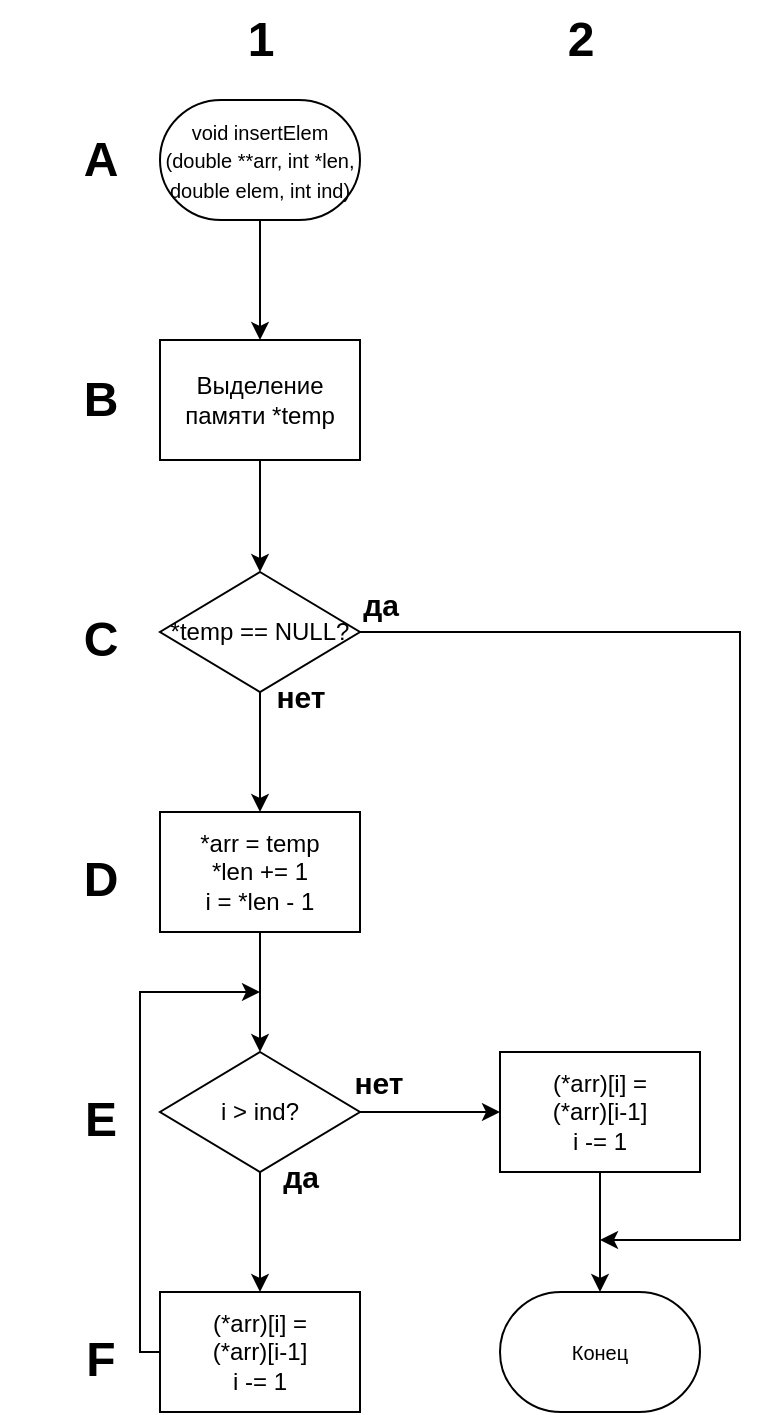 <mxfile version="22.1.4" type="device">
  <diagram name="Страница — 1" id="e6d-LzjELbtayF8ROmFh">
    <mxGraphModel dx="980" dy="599" grid="1" gridSize="10" guides="1" tooltips="1" connect="1" arrows="1" fold="1" page="1" pageScale="1" pageWidth="827" pageHeight="1169" math="0" shadow="0">
      <root>
        <mxCell id="0" />
        <mxCell id="1" parent="0" />
        <mxCell id="jPC34qyZusBdzCv74OJ4-116" value="" style="edgeStyle=orthogonalEdgeStyle;rounded=0;orthogonalLoop=1;jettySize=auto;html=1;" parent="1" source="jPC34qyZusBdzCv74OJ4-113" edge="1">
          <mxGeometry relative="1" as="geometry">
            <mxPoint x="220" y="170" as="targetPoint" />
          </mxGeometry>
        </mxCell>
        <mxCell id="jPC34qyZusBdzCv74OJ4-113" value="&lt;font style=&quot;font-size: 10px;&quot;&gt;void insertElem (double **arr, int *len, double elem, int ind)&lt;/font&gt;" style="strokeWidth=1;html=1;shape=mxgraph.flowchart.terminator;whiteSpace=wrap;" parent="1" vertex="1">
          <mxGeometry x="170" y="50" width="100" height="60" as="geometry" />
        </mxCell>
        <mxCell id="jPC34qyZusBdzCv74OJ4-144" value="1" style="text;strokeColor=none;fillColor=none;html=1;fontSize=24;fontStyle=1;verticalAlign=middle;align=center;" parent="1" vertex="1">
          <mxGeometry x="170" width="100" height="40" as="geometry" />
        </mxCell>
        <mxCell id="jPC34qyZusBdzCv74OJ4-145" value="2" style="text;strokeColor=none;fillColor=none;html=1;fontSize=24;fontStyle=1;verticalAlign=middle;align=center;" parent="1" vertex="1">
          <mxGeometry x="330" width="100" height="40" as="geometry" />
        </mxCell>
        <mxCell id="jPC34qyZusBdzCv74OJ4-147" value="D" style="text;strokeColor=none;fillColor=none;html=1;fontSize=24;fontStyle=1;verticalAlign=middle;align=center;" parent="1" vertex="1">
          <mxGeometry x="90" y="420" width="100" height="40" as="geometry" />
        </mxCell>
        <mxCell id="jPC34qyZusBdzCv74OJ4-148" value="C" style="text;strokeColor=none;fillColor=none;html=1;fontSize=24;fontStyle=1;verticalAlign=middle;align=center;" parent="1" vertex="1">
          <mxGeometry x="90" y="300" width="100" height="40" as="geometry" />
        </mxCell>
        <mxCell id="jPC34qyZusBdzCv74OJ4-149" value="B" style="text;strokeColor=none;fillColor=none;html=1;fontSize=24;fontStyle=1;verticalAlign=middle;align=center;" parent="1" vertex="1">
          <mxGeometry x="90" y="180" width="100" height="40" as="geometry" />
        </mxCell>
        <mxCell id="jPC34qyZusBdzCv74OJ4-150" value="A" style="text;strokeColor=none;fillColor=none;html=1;fontSize=24;fontStyle=1;verticalAlign=middle;align=center;" parent="1" vertex="1">
          <mxGeometry x="90" y="60" width="100" height="40" as="geometry" />
        </mxCell>
        <mxCell id="jPC34qyZusBdzCv74OJ4-151" value="E" style="text;strokeColor=none;fillColor=none;html=1;fontSize=24;fontStyle=1;verticalAlign=middle;align=center;" parent="1" vertex="1">
          <mxGeometry x="90" y="540" width="100" height="40" as="geometry" />
        </mxCell>
        <mxCell id="jPC34qyZusBdzCv74OJ4-152" value="F" style="text;strokeColor=none;fillColor=none;html=1;fontSize=24;fontStyle=1;verticalAlign=middle;align=center;" parent="1" vertex="1">
          <mxGeometry x="90" y="660" width="100" height="40" as="geometry" />
        </mxCell>
        <mxCell id="jPC34qyZusBdzCv74OJ4-164" value="" style="edgeStyle=orthogonalEdgeStyle;rounded=0;orthogonalLoop=1;jettySize=auto;html=1;" parent="1" source="jPC34qyZusBdzCv74OJ4-157" target="jPC34qyZusBdzCv74OJ4-163" edge="1">
          <mxGeometry relative="1" as="geometry" />
        </mxCell>
        <mxCell id="jPC34qyZusBdzCv74OJ4-157" value="*temp == NULL?" style="rhombus;whiteSpace=wrap;html=1;" parent="1" vertex="1">
          <mxGeometry x="170" y="286" width="100" height="60" as="geometry" />
        </mxCell>
        <mxCell id="jPC34qyZusBdzCv74OJ4-160" value="&lt;font style=&quot;font-size: 15px;&quot;&gt;да&lt;/font&gt;" style="text;strokeColor=none;fillColor=none;html=1;fontSize=24;fontStyle=1;verticalAlign=middle;align=center;" parent="1" vertex="1">
          <mxGeometry x="230" y="280" width="100" height="40" as="geometry" />
        </mxCell>
        <mxCell id="jPC34qyZusBdzCv74OJ4-167" value="" style="edgeStyle=orthogonalEdgeStyle;rounded=0;orthogonalLoop=1;jettySize=auto;html=1;" parent="1" source="jPC34qyZusBdzCv74OJ4-163" edge="1">
          <mxGeometry relative="1" as="geometry">
            <mxPoint x="220" y="526" as="targetPoint" />
          </mxGeometry>
        </mxCell>
        <mxCell id="jPC34qyZusBdzCv74OJ4-163" value="*arr = temp&lt;br&gt;*len += 1&lt;br&gt;i = *len - 1" style="rounded=0;whiteSpace=wrap;html=1;" parent="1" vertex="1">
          <mxGeometry x="170" y="406" width="100" height="60" as="geometry" />
        </mxCell>
        <mxCell id="jPC34qyZusBdzCv74OJ4-165" value="&lt;font style=&quot;font-size: 15px;&quot;&gt;нет&lt;/font&gt;" style="text;strokeColor=none;fillColor=none;html=1;fontSize=24;fontStyle=1;verticalAlign=middle;align=center;" parent="1" vertex="1">
          <mxGeometry x="190" y="326" width="100" height="40" as="geometry" />
        </mxCell>
        <mxCell id="jPC34qyZusBdzCv74OJ4-177" style="edgeStyle=orthogonalEdgeStyle;rounded=0;orthogonalLoop=1;jettySize=auto;html=1;entryX=0.5;entryY=0;entryDx=0;entryDy=0;" parent="1" edge="1">
          <mxGeometry relative="1" as="geometry">
            <mxPoint x="220" y="650" as="targetPoint" />
            <Array as="points">
              <mxPoint x="160" y="920" />
              <mxPoint x="160" y="821" />
              <mxPoint x="161" y="821" />
              <mxPoint x="161" y="620" />
              <mxPoint x="220" y="620" />
            </Array>
          </mxGeometry>
        </mxCell>
        <mxCell id="jPC34qyZusBdzCv74OJ4-194" style="edgeStyle=orthogonalEdgeStyle;rounded=0;orthogonalLoop=1;jettySize=auto;html=1;" parent="1" source="jPC34qyZusBdzCv74OJ4-180" target="jPC34qyZusBdzCv74OJ4-193" edge="1">
          <mxGeometry relative="1" as="geometry" />
        </mxCell>
        <mxCell id="jPC34qyZusBdzCv74OJ4-180" value="i &amp;gt; ind?" style="rhombus;whiteSpace=wrap;html=1;" parent="1" vertex="1">
          <mxGeometry x="170" y="526" width="100" height="60" as="geometry" />
        </mxCell>
        <mxCell id="jPC34qyZusBdzCv74OJ4-181" value="&lt;font style=&quot;font-size: 15px;&quot;&gt;нет&lt;/font&gt;" style="text;strokeColor=none;fillColor=none;html=1;fontSize=24;fontStyle=1;verticalAlign=middle;align=center;" parent="1" vertex="1">
          <mxGeometry x="229" y="519" width="100" height="40" as="geometry" />
        </mxCell>
        <mxCell id="jPC34qyZusBdzCv74OJ4-187" value="" style="edgeStyle=orthogonalEdgeStyle;rounded=0;orthogonalLoop=1;jettySize=auto;html=1;" parent="1" source="jPC34qyZusBdzCv74OJ4-180" target="jPC34qyZusBdzCv74OJ4-186" edge="1">
          <mxGeometry relative="1" as="geometry" />
        </mxCell>
        <mxCell id="jPC34qyZusBdzCv74OJ4-184" value="&lt;font style=&quot;font-size: 15px;&quot;&gt;да&lt;/font&gt;" style="text;strokeColor=none;fillColor=none;html=1;fontSize=24;fontStyle=1;verticalAlign=middle;align=center;" parent="1" vertex="1">
          <mxGeometry x="190" y="566" width="100" height="40" as="geometry" />
        </mxCell>
        <mxCell id="jPC34qyZusBdzCv74OJ4-189" style="edgeStyle=orthogonalEdgeStyle;rounded=0;orthogonalLoop=1;jettySize=auto;html=1;" parent="1" source="jPC34qyZusBdzCv74OJ4-186" edge="1">
          <mxGeometry relative="1" as="geometry">
            <mxPoint x="220" y="496" as="targetPoint" />
            <Array as="points">
              <mxPoint x="160" y="676" />
              <mxPoint x="160" y="496" />
            </Array>
          </mxGeometry>
        </mxCell>
        <mxCell id="jPC34qyZusBdzCv74OJ4-186" value="(*arr)[i] =&lt;br&gt;(*arr)[i-1]&lt;br&gt;i -= 1" style="rounded=0;whiteSpace=wrap;html=1;" parent="1" vertex="1">
          <mxGeometry x="170" y="646" width="100" height="60" as="geometry" />
        </mxCell>
        <mxCell id="jPC34qyZusBdzCv74OJ4-188" style="edgeStyle=orthogonalEdgeStyle;rounded=0;orthogonalLoop=1;jettySize=auto;html=1;exitX=0.5;exitY=1;exitDx=0;exitDy=0;" parent="1" source="jPC34qyZusBdzCv74OJ4-184" target="jPC34qyZusBdzCv74OJ4-184" edge="1">
          <mxGeometry relative="1" as="geometry" />
        </mxCell>
        <mxCell id="jPC34qyZusBdzCv74OJ4-191" style="edgeStyle=orthogonalEdgeStyle;rounded=0;orthogonalLoop=1;jettySize=auto;html=1;" parent="1" source="jPC34qyZusBdzCv74OJ4-157" edge="1">
          <mxGeometry relative="1" as="geometry">
            <mxPoint x="390" y="620" as="targetPoint" />
            <Array as="points">
              <mxPoint x="460" y="316" />
              <mxPoint x="460" y="620" />
            </Array>
          </mxGeometry>
        </mxCell>
        <mxCell id="jPC34qyZusBdzCv74OJ4-192" value="&lt;font style=&quot;font-size: 10px;&quot;&gt;Конец&lt;/font&gt;" style="strokeWidth=1;html=1;shape=mxgraph.flowchart.terminator;whiteSpace=wrap;" parent="1" vertex="1">
          <mxGeometry x="340" y="646" width="100" height="60" as="geometry" />
        </mxCell>
        <mxCell id="jPC34qyZusBdzCv74OJ4-195" value="" style="edgeStyle=orthogonalEdgeStyle;rounded=0;orthogonalLoop=1;jettySize=auto;html=1;" parent="1" source="jPC34qyZusBdzCv74OJ4-193" target="jPC34qyZusBdzCv74OJ4-192" edge="1">
          <mxGeometry relative="1" as="geometry" />
        </mxCell>
        <mxCell id="jPC34qyZusBdzCv74OJ4-193" value="(*arr)[i] =&lt;br&gt;(*arr)[i-1]&lt;br&gt;i -= 1" style="rounded=0;whiteSpace=wrap;html=1;" parent="1" vertex="1">
          <mxGeometry x="340" y="526" width="100" height="60" as="geometry" />
        </mxCell>
        <mxCell id="5OAaJ9Qrs9cY64OZBZ7e-2" value="" style="edgeStyle=orthogonalEdgeStyle;rounded=0;orthogonalLoop=1;jettySize=auto;html=1;" edge="1" parent="1" source="5OAaJ9Qrs9cY64OZBZ7e-1" target="jPC34qyZusBdzCv74OJ4-157">
          <mxGeometry relative="1" as="geometry" />
        </mxCell>
        <mxCell id="5OAaJ9Qrs9cY64OZBZ7e-1" value="Выделение памяти *temp" style="rounded=0;whiteSpace=wrap;html=1;" vertex="1" parent="1">
          <mxGeometry x="170" y="170" width="100" height="60" as="geometry" />
        </mxCell>
      </root>
    </mxGraphModel>
  </diagram>
</mxfile>
